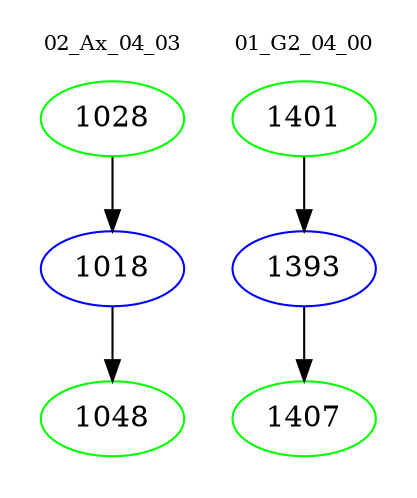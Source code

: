digraph{
subgraph cluster_0 {
color = white
label = "02_Ax_04_03";
fontsize=10;
T0_1028 [label="1028", color="green"]
T0_1028 -> T0_1018 [color="black"]
T0_1018 [label="1018", color="blue"]
T0_1018 -> T0_1048 [color="black"]
T0_1048 [label="1048", color="green"]
}
subgraph cluster_1 {
color = white
label = "01_G2_04_00";
fontsize=10;
T1_1401 [label="1401", color="green"]
T1_1401 -> T1_1393 [color="black"]
T1_1393 [label="1393", color="blue"]
T1_1393 -> T1_1407 [color="black"]
T1_1407 [label="1407", color="green"]
}
}
